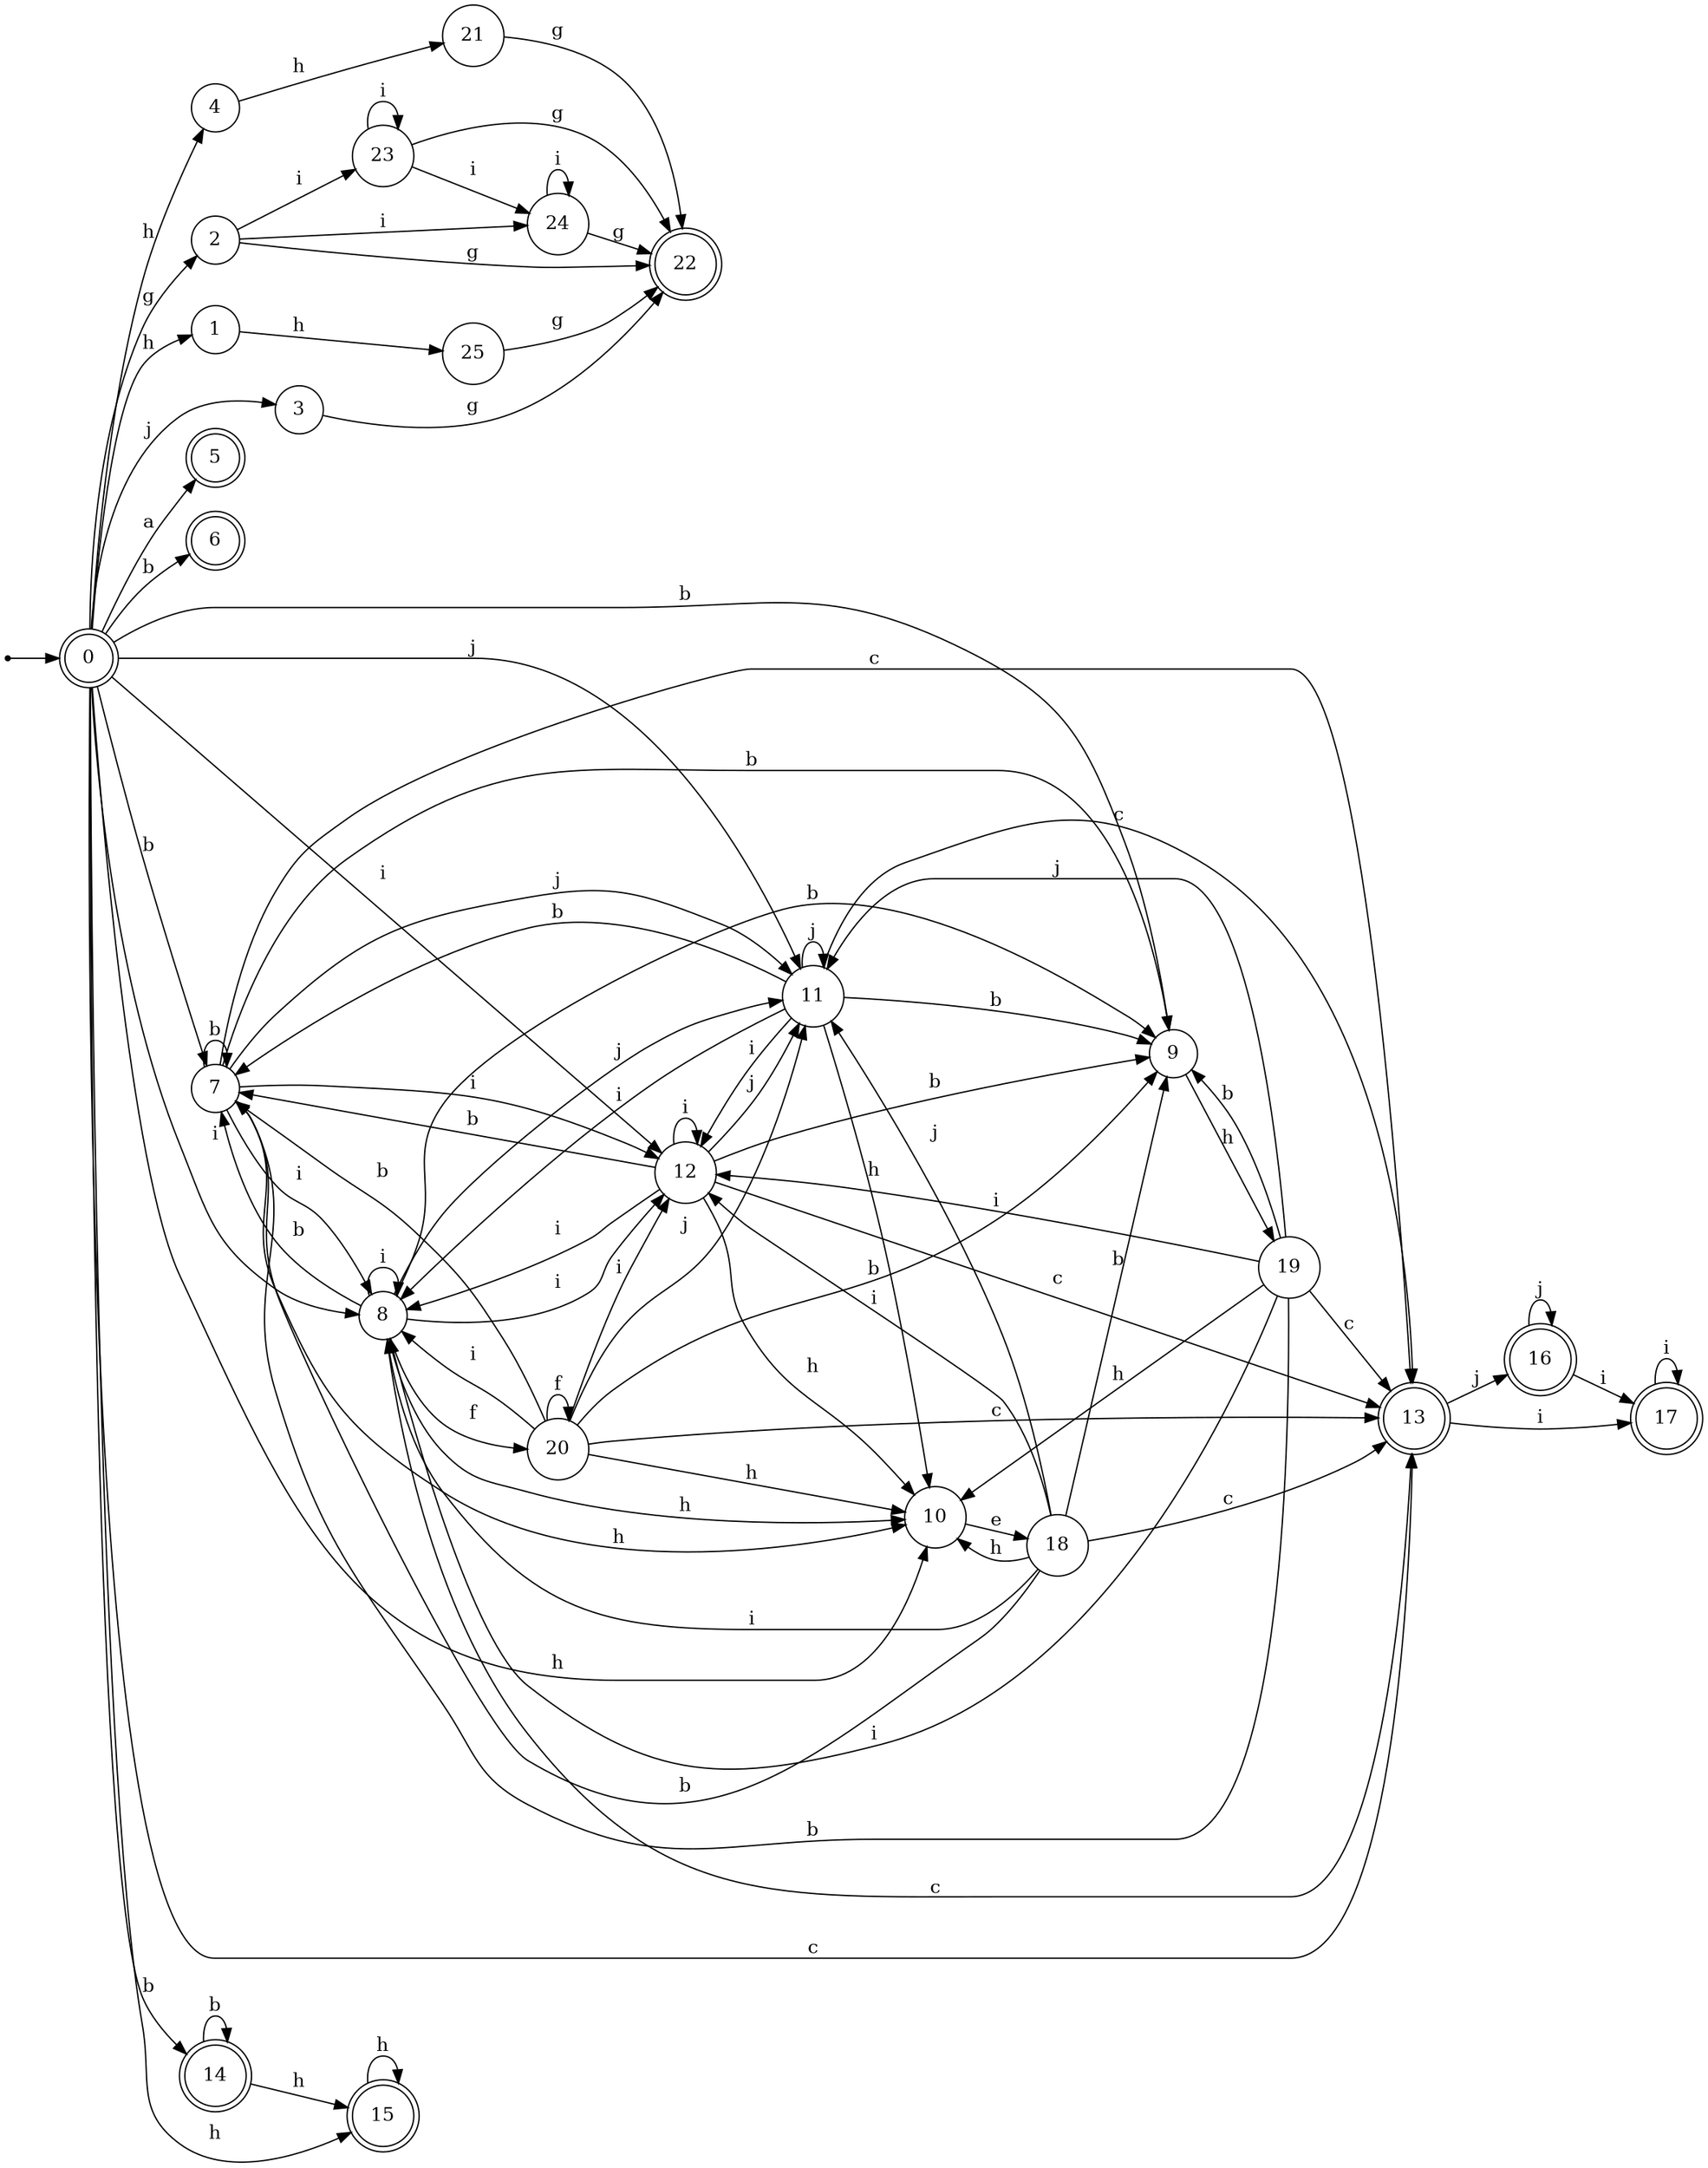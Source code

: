 digraph finite_state_machine {
rankdir=LR;
size="20,20";
node [shape = point]; "dummy0"
node [shape = doublecircle]; "0";"dummy0" -> "0";
node [shape = circle]; "1";
node [shape = circle]; "2";
node [shape = circle]; "3";
node [shape = circle]; "4";
node [shape = doublecircle]; "5";node [shape = doublecircle]; "6";node [shape = circle]; "7";
node [shape = circle]; "8";
node [shape = circle]; "9";
node [shape = circle]; "10";
node [shape = circle]; "11";
node [shape = circle]; "12";
node [shape = doublecircle]; "13";node [shape = doublecircle]; "14";node [shape = doublecircle]; "15";node [shape = doublecircle]; "16";node [shape = doublecircle]; "17";node [shape = circle]; "18";
node [shape = circle]; "19";
node [shape = circle]; "20";
node [shape = circle]; "21";
node [shape = doublecircle]; "22";node [shape = circle]; "23";
node [shape = circle]; "24";
node [shape = circle]; "25";
"0" -> "1" [label = "h"];
 "0" -> "10" [label = "h"];
 "0" -> "4" [label = "h"];
 "0" -> "15" [label = "h"];
 "0" -> "2" [label = "g"];
 "0" -> "11" [label = "j"];
 "0" -> "3" [label = "j"];
 "0" -> "5" [label = "a"];
 "0" -> "9" [label = "b"];
 "0" -> "14" [label = "b"];
 "0" -> "6" [label = "b"];
 "0" -> "7" [label = "b"];
 "0" -> "8" [label = "i"];
 "0" -> "12" [label = "i"];
 "0" -> "13" [label = "c"];
 "15" -> "15" [label = "h"];
 "14" -> "14" [label = "b"];
 "14" -> "15" [label = "h"];
 "13" -> "16" [label = "j"];
 "13" -> "17" [label = "i"];
 "17" -> "17" [label = "i"];
 "16" -> "16" [label = "j"];
 "16" -> "17" [label = "i"];
 "12" -> "8" [label = "i"];
 "12" -> "12" [label = "i"];
 "12" -> "9" [label = "b"];
 "12" -> "7" [label = "b"];
 "12" -> "10" [label = "h"];
 "12" -> "11" [label = "j"];
 "12" -> "13" [label = "c"];
 "11" -> "11" [label = "j"];
 "11" -> "9" [label = "b"];
 "11" -> "7" [label = "b"];
 "11" -> "8" [label = "i"];
 "11" -> "12" [label = "i"];
 "11" -> "10" [label = "h"];
 "11" -> "13" [label = "c"];
 "10" -> "18" [label = "e"];
 "18" -> "10" [label = "h"];
 "18" -> "9" [label = "b"];
 "18" -> "7" [label = "b"];
 "18" -> "8" [label = "i"];
 "18" -> "12" [label = "i"];
 "18" -> "11" [label = "j"];
 "18" -> "13" [label = "c"];
 "9" -> "19" [label = "h"];
 "19" -> "9" [label = "b"];
 "19" -> "7" [label = "b"];
 "19" -> "8" [label = "i"];
 "19" -> "12" [label = "i"];
 "19" -> "10" [label = "h"];
 "19" -> "11" [label = "j"];
 "19" -> "13" [label = "c"];
 "8" -> "8" [label = "i"];
 "8" -> "12" [label = "i"];
 "8" -> "20" [label = "f"];
 "8" -> "9" [label = "b"];
 "8" -> "7" [label = "b"];
 "8" -> "10" [label = "h"];
 "8" -> "11" [label = "j"];
 "8" -> "13" [label = "c"];
 "20" -> "20" [label = "f"];
 "20" -> "8" [label = "i"];
 "20" -> "12" [label = "i"];
 "20" -> "9" [label = "b"];
 "20" -> "7" [label = "b"];
 "20" -> "10" [label = "h"];
 "20" -> "11" [label = "j"];
 "20" -> "13" [label = "c"];
 "7" -> "9" [label = "b"];
 "7" -> "7" [label = "b"];
 "7" -> "8" [label = "i"];
 "7" -> "12" [label = "i"];
 "7" -> "10" [label = "h"];
 "7" -> "11" [label = "j"];
 "7" -> "13" [label = "c"];
 "4" -> "21" [label = "h"];
 "21" -> "22" [label = "g"];
 "3" -> "22" [label = "g"];
 "2" -> "24" [label = "i"];
 "2" -> "23" [label = "i"];
 "2" -> "22" [label = "g"];
 "24" -> "24" [label = "i"];
 "24" -> "22" [label = "g"];
 "23" -> "24" [label = "i"];
 "23" -> "23" [label = "i"];
 "23" -> "22" [label = "g"];
 "1" -> "25" [label = "h"];
 "25" -> "22" [label = "g"];
 }
